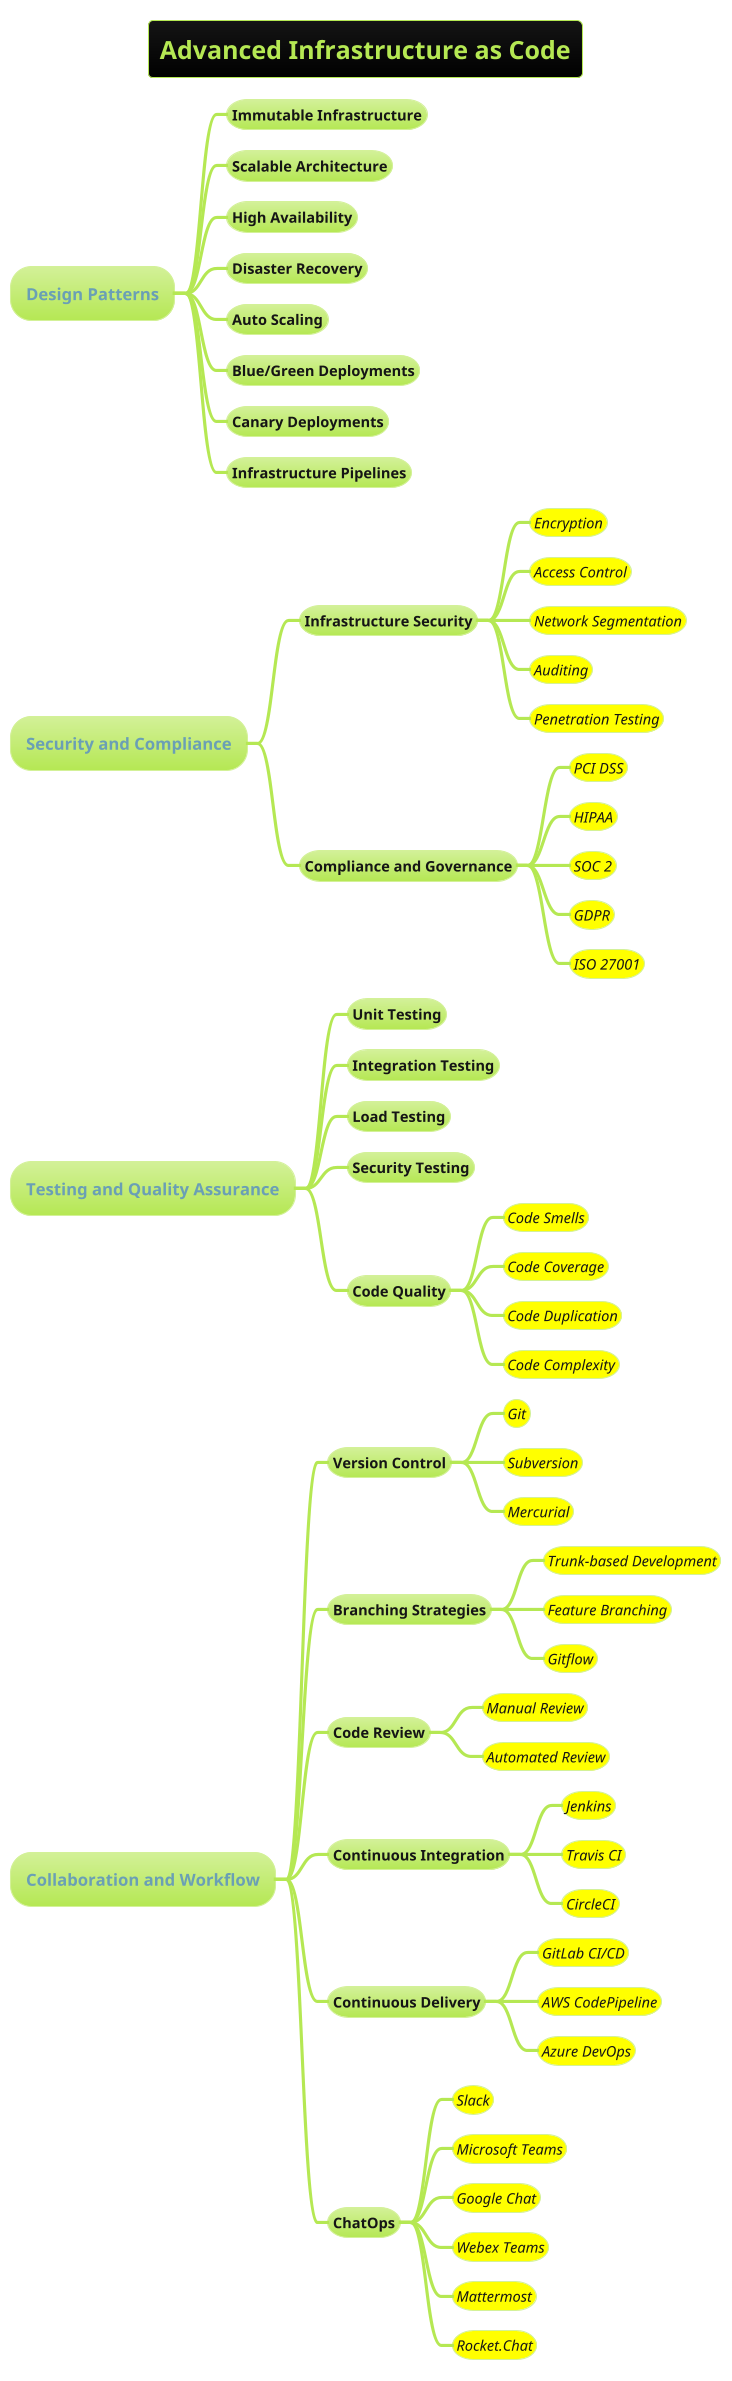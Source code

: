 @startmindmap
title =Advanced Infrastructure as Code
!theme hacker

* Design Patterns
** Immutable Infrastructure
** Scalable Architecture
** High Availability
** Disaster Recovery
** Auto Scaling
** Blue/Green Deployments
** Canary Deployments
** Infrastructure Pipelines
* Security and Compliance
** Infrastructure Security
***[#yellow] ====<size:14>Encryption
***[#yellow] ====<size:14>Access Control
***[#yellow] ====<size:14>Network Segmentation
***[#yellow] ====<size:14>Auditing
***[#yellow] ====<size:14>Penetration Testing
** Compliance and Governance
***[#yellow] ====<size:14>PCI DSS
***[#yellow] ====<size:14>HIPAA
***[#yellow] ====<size:14>SOC 2
***[#yellow] ====<size:14>GDPR
***[#yellow] ====<size:14>ISO 27001
* Testing and Quality Assurance
** Unit Testing
** Integration Testing
** Load Testing
** Security Testing
** Code Quality
***[#yellow] ====<size:14>Code Smells
***[#yellow] ====<size:14>Code Coverage
***[#yellow] ====<size:14>Code Duplication
***[#yellow] ====<size:14>Code Complexity
* Collaboration and Workflow
** Version Control
***[#yellow] ====<size:14>Git
***[#yellow] ====<size:14>Subversion
***[#yellow] ====<size:14>Mercurial
** Branching Strategies
***[#yellow] ====<size:14>Trunk-based Development
***[#yellow] ====<size:14>Feature Branching
***[#yellow] ====<size:14>Gitflow
** Code Review
***[#yellow] ====<size:14>Manual Review
***[#yellow] ====<size:14>Automated Review
** Continuous Integration
***[#yellow] ====<size:14>Jenkins
***[#yellow] ====<size:14>Travis CI
***[#yellow] ====<size:14>CircleCI
** Continuous Delivery
***[#yellow] ====<size:14>GitLab CI/CD
***[#yellow] ====<size:14>AWS CodePipeline
***[#yellow] ====<size:14>Azure DevOps
** ChatOps
***[#yellow] ====<size:14>Slack
***[#yellow] ====<size:14>Microsoft Teams
***[#yellow] ====<size:14>Google Chat
***[#yellow] ====<size:14>Webex Teams
***[#yellow] ====<size:14>Mattermost
***[#yellow] ====<size:14>Rocket.Chat
@endmindmap